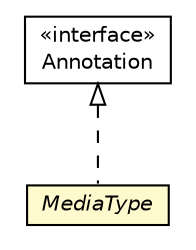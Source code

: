 #!/usr/local/bin/dot
#
# Class diagram 
# Generated by UMLGraph version R5_6-24-gf6e263 (http://www.umlgraph.org/)
#

digraph G {
	edge [fontname="Helvetica",fontsize=10,labelfontname="Helvetica",labelfontsize=10];
	node [fontname="Helvetica",fontsize=10,shape=plaintext];
	nodesep=0.25;
	ranksep=0.5;
	// io.reinert.requestor.core.annotations.MediaType
	c25556 [label=<<table title="io.reinert.requestor.core.annotations.MediaType" border="0" cellborder="1" cellspacing="0" cellpadding="2" port="p" bgcolor="lemonChiffon" href="./MediaType.html">
		<tr><td><table border="0" cellspacing="0" cellpadding="1">
<tr><td align="center" balign="center"><font face="Helvetica-Oblique"> MediaType </font></td></tr>
		</table></td></tr>
		</table>>, URL="./MediaType.html", fontname="Helvetica", fontcolor="black", fontsize=10.0];
	//io.reinert.requestor.core.annotations.MediaType implements java.lang.annotation.Annotation
	c25778:p -> c25556:p [dir=back,arrowtail=empty,style=dashed];
	// java.lang.annotation.Annotation
	c25778 [label=<<table title="java.lang.annotation.Annotation" border="0" cellborder="1" cellspacing="0" cellpadding="2" port="p" href="http://java.sun.com/j2se/1.4.2/docs/api/java/lang/annotation/Annotation.html">
		<tr><td><table border="0" cellspacing="0" cellpadding="1">
<tr><td align="center" balign="center"> &#171;interface&#187; </td></tr>
<tr><td align="center" balign="center"> Annotation </td></tr>
		</table></td></tr>
		</table>>, URL="http://java.sun.com/j2se/1.4.2/docs/api/java/lang/annotation/Annotation.html", fontname="Helvetica", fontcolor="black", fontsize=10.0];
}


